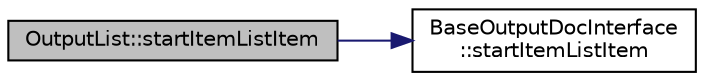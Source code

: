 digraph "OutputList::startItemListItem"
{
 // LATEX_PDF_SIZE
  edge [fontname="Helvetica",fontsize="10",labelfontname="Helvetica",labelfontsize="10"];
  node [fontname="Helvetica",fontsize="10",shape=record];
  rankdir="LR";
  Node1 [label="OutputList::startItemListItem",height=0.2,width=0.4,color="black", fillcolor="grey75", style="filled", fontcolor="black",tooltip=" "];
  Node1 -> Node2 [color="midnightblue",fontsize="10",style="solid",fontname="Helvetica"];
  Node2 [label="BaseOutputDocInterface\l::startItemListItem",height=0.2,width=0.4,color="black", fillcolor="white", style="filled",URL="$classBaseOutputDocInterface.html#aa1cbcadfedf8e6d52029d17526b5fa3f",tooltip=" "];
}
